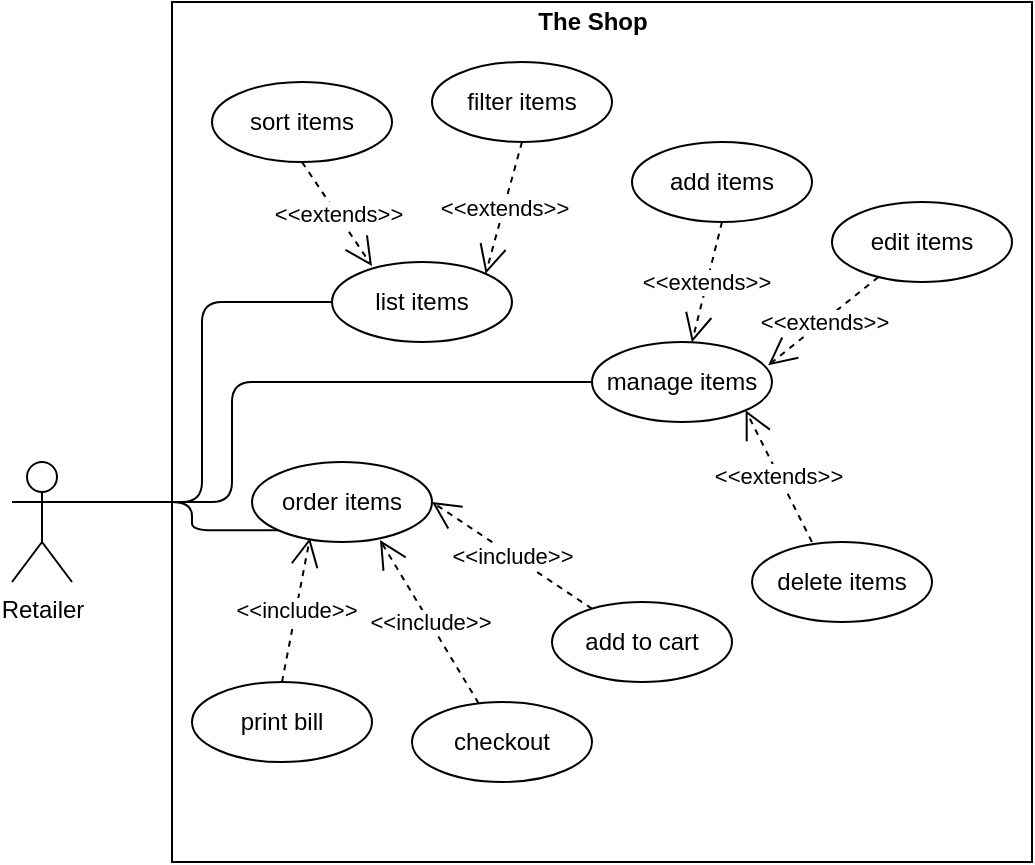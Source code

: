 <mxfile version="13.0.3" type="device"><diagram name="Page-1" id="c4acf3e9-155e-7222-9cf6-157b1a14988f"><mxGraphModel dx="1185" dy="685" grid="1" gridSize="10" guides="1" tooltips="1" connect="1" arrows="1" fold="1" page="1" pageScale="1" pageWidth="850" pageHeight="500" background="#ffffff" math="0" shadow="0"><root><mxCell id="0"/><mxCell id="1" parent="0"/><mxCell id="-eRm0l4T4q9Fewf6XY7y-1" value="Retailer" style="shape=umlActor;verticalLabelPosition=bottom;labelBackgroundColor=#ffffff;verticalAlign=top;html=1;outlineConnect=0;" vertex="1" parent="1"><mxGeometry x="130" y="280" width="30" height="60" as="geometry"/></mxCell><mxCell id="-eRm0l4T4q9Fewf6XY7y-6" value="" style="rounded=0;whiteSpace=wrap;html=1;" vertex="1" parent="1"><mxGeometry x="210" y="50" width="430" height="430" as="geometry"/></mxCell><mxCell id="-eRm0l4T4q9Fewf6XY7y-7" value="&lt;b&gt;The Shop&lt;br&gt;&lt;/b&gt;" style="text;html=1;align=center;verticalAlign=middle;resizable=0;points=[];autosize=1;" vertex="1" parent="1"><mxGeometry x="385" y="50" width="70" height="20" as="geometry"/></mxCell><mxCell id="-eRm0l4T4q9Fewf6XY7y-8" value="sort items" style="ellipse;whiteSpace=wrap;html=1;" vertex="1" parent="1"><mxGeometry x="230" y="90" width="90" height="40" as="geometry"/></mxCell><mxCell id="-eRm0l4T4q9Fewf6XY7y-13" value="filter items" style="ellipse;whiteSpace=wrap;html=1;" vertex="1" parent="1"><mxGeometry x="340" y="80" width="90" height="40" as="geometry"/></mxCell><mxCell id="-eRm0l4T4q9Fewf6XY7y-14" value="add to cart" style="ellipse;whiteSpace=wrap;html=1;" vertex="1" parent="1"><mxGeometry x="400" y="350" width="90" height="40" as="geometry"/></mxCell><mxCell id="-eRm0l4T4q9Fewf6XY7y-15" value="checkout" style="ellipse;whiteSpace=wrap;html=1;" vertex="1" parent="1"><mxGeometry x="330" y="400" width="90" height="40" as="geometry"/></mxCell><mxCell id="-eRm0l4T4q9Fewf6XY7y-16" value="order items" style="ellipse;whiteSpace=wrap;html=1;" vertex="1" parent="1"><mxGeometry x="250" y="280" width="90" height="40" as="geometry"/></mxCell><mxCell id="-eRm0l4T4q9Fewf6XY7y-18" value="list items" style="ellipse;whiteSpace=wrap;html=1;" vertex="1" parent="1"><mxGeometry x="290" y="180" width="90" height="40" as="geometry"/></mxCell><mxCell id="-eRm0l4T4q9Fewf6XY7y-19" value="&amp;lt;&amp;lt;extends&amp;gt;&amp;gt;" style="endArrow=open;endSize=12;dashed=1;html=1;entryX=1;entryY=0;entryDx=0;entryDy=0;exitX=0.5;exitY=1;exitDx=0;exitDy=0;" edge="1" parent="1" source="-eRm0l4T4q9Fewf6XY7y-13" target="-eRm0l4T4q9Fewf6XY7y-18"><mxGeometry width="160" relative="1" as="geometry"><mxPoint x="420" y="270" as="sourcePoint"/><mxPoint x="580" y="270" as="targetPoint"/></mxGeometry></mxCell><mxCell id="-eRm0l4T4q9Fewf6XY7y-20" value="&amp;lt;&amp;lt;extends&amp;gt;&amp;gt;" style="endArrow=open;endSize=12;dashed=1;html=1;exitX=0.5;exitY=1;exitDx=0;exitDy=0;entryX=0.222;entryY=0.05;entryDx=0;entryDy=0;entryPerimeter=0;" edge="1" parent="1" source="-eRm0l4T4q9Fewf6XY7y-8" target="-eRm0l4T4q9Fewf6XY7y-18"><mxGeometry width="160" relative="1" as="geometry"><mxPoint x="375" y="130" as="sourcePoint"/><mxPoint x="290" y="180" as="targetPoint"/></mxGeometry></mxCell><mxCell id="-eRm0l4T4q9Fewf6XY7y-21" value="" style="endArrow=none;html=1;edgeStyle=orthogonalEdgeStyle;exitX=0;exitY=0.5;exitDx=0;exitDy=0;entryX=1;entryY=0.333;entryDx=0;entryDy=0;entryPerimeter=0;" edge="1" parent="1" source="-eRm0l4T4q9Fewf6XY7y-18" target="-eRm0l4T4q9Fewf6XY7y-1"><mxGeometry relative="1" as="geometry"><mxPoint x="450" y="260" as="sourcePoint"/><mxPoint x="610" y="260" as="targetPoint"/></mxGeometry></mxCell><mxCell id="-eRm0l4T4q9Fewf6XY7y-24" value="" style="endArrow=none;html=1;edgeStyle=orthogonalEdgeStyle;entryX=0;entryY=1;entryDx=0;entryDy=0;" edge="1" parent="1" target="-eRm0l4T4q9Fewf6XY7y-16"><mxGeometry relative="1" as="geometry"><mxPoint x="170" y="300" as="sourcePoint"/><mxPoint x="610" y="260" as="targetPoint"/><Array as="points"><mxPoint x="220" y="300"/><mxPoint x="220" y="314"/></Array></mxGeometry></mxCell><mxCell id="-eRm0l4T4q9Fewf6XY7y-27" value="&amp;lt;&amp;lt;include&amp;gt;&amp;gt;" style="endArrow=open;endSize=12;dashed=1;html=1;" edge="1" parent="1" source="-eRm0l4T4q9Fewf6XY7y-15"><mxGeometry width="160" relative="1" as="geometry"><mxPoint x="375" y="130" as="sourcePoint"/><mxPoint x="314" y="319" as="targetPoint"/></mxGeometry></mxCell><mxCell id="-eRm0l4T4q9Fewf6XY7y-28" value="&amp;lt;&amp;lt;include&amp;gt;&amp;gt;" style="endArrow=open;endSize=12;dashed=1;html=1;entryX=1;entryY=0.5;entryDx=0;entryDy=0;" edge="1" parent="1" source="-eRm0l4T4q9Fewf6XY7y-14" target="-eRm0l4T4q9Fewf6XY7y-16"><mxGeometry width="160" relative="1" as="geometry"><mxPoint x="378.506" y="381.392" as="sourcePoint"/><mxPoint x="329.21" y="325.84" as="targetPoint"/></mxGeometry></mxCell><mxCell id="-eRm0l4T4q9Fewf6XY7y-29" value="print bill" style="ellipse;whiteSpace=wrap;html=1;" vertex="1" parent="1"><mxGeometry x="220" y="390" width="90" height="40" as="geometry"/></mxCell><mxCell id="-eRm0l4T4q9Fewf6XY7y-30" value="&amp;lt;&amp;lt;include&amp;gt;&amp;gt;" style="endArrow=open;endSize=12;dashed=1;html=1;entryX=0.322;entryY=0.95;entryDx=0;entryDy=0;entryPerimeter=0;exitX=0.5;exitY=0;exitDx=0;exitDy=0;" edge="1" parent="1" source="-eRm0l4T4q9Fewf6XY7y-29" target="-eRm0l4T4q9Fewf6XY7y-16"><mxGeometry width="160" relative="1" as="geometry"><mxPoint x="378.506" y="381.392" as="sourcePoint"/><mxPoint x="329.21" y="325.84" as="targetPoint"/></mxGeometry></mxCell><mxCell id="-eRm0l4T4q9Fewf6XY7y-31" value="manage items" style="ellipse;whiteSpace=wrap;html=1;" vertex="1" parent="1"><mxGeometry x="420" y="220" width="90" height="40" as="geometry"/></mxCell><mxCell id="-eRm0l4T4q9Fewf6XY7y-32" value="add items" style="ellipse;whiteSpace=wrap;html=1;" vertex="1" parent="1"><mxGeometry x="440" y="120" width="90" height="40" as="geometry"/></mxCell><mxCell id="-eRm0l4T4q9Fewf6XY7y-33" value="edit items" style="ellipse;whiteSpace=wrap;html=1;" vertex="1" parent="1"><mxGeometry x="540" y="150" width="90" height="40" as="geometry"/></mxCell><mxCell id="-eRm0l4T4q9Fewf6XY7y-34" value="&amp;lt;&amp;lt;extends&amp;gt;&amp;gt;" style="endArrow=open;endSize=12;dashed=1;html=1;exitX=0.5;exitY=1;exitDx=0;exitDy=0;" edge="1" parent="1" source="-eRm0l4T4q9Fewf6XY7y-32" target="-eRm0l4T4q9Fewf6XY7y-31"><mxGeometry width="160" relative="1" as="geometry"><mxPoint x="375" y="130" as="sourcePoint"/><mxPoint x="356.82" y="185.858" as="targetPoint"/></mxGeometry></mxCell><mxCell id="-eRm0l4T4q9Fewf6XY7y-35" value="&amp;lt;&amp;lt;extends&amp;gt;&amp;gt;" style="endArrow=open;endSize=12;dashed=1;html=1;entryX=0.979;entryY=0.291;entryDx=0;entryDy=0;entryPerimeter=0;" edge="1" parent="1" source="-eRm0l4T4q9Fewf6XY7y-33" target="-eRm0l4T4q9Fewf6XY7y-31"><mxGeometry width="160" relative="1" as="geometry"><mxPoint x="385" y="140" as="sourcePoint"/><mxPoint x="366.82" y="195.858" as="targetPoint"/></mxGeometry></mxCell><mxCell id="-eRm0l4T4q9Fewf6XY7y-58" value="delete items" style="ellipse;whiteSpace=wrap;html=1;" vertex="1" parent="1"><mxGeometry x="500" y="320" width="90" height="40" as="geometry"/></mxCell><mxCell id="-eRm0l4T4q9Fewf6XY7y-59" value="&amp;lt;&amp;lt;extends&amp;gt;&amp;gt;" style="endArrow=open;endSize=12;dashed=1;html=1;entryX=1;entryY=1;entryDx=0;entryDy=0;exitX=0.333;exitY=0;exitDx=0;exitDy=0;exitPerimeter=0;" edge="1" parent="1" source="-eRm0l4T4q9Fewf6XY7y-58" target="-eRm0l4T4q9Fewf6XY7y-31"><mxGeometry width="160" relative="1" as="geometry"><mxPoint x="625" y="160.0" as="sourcePoint"/><mxPoint x="556.759" y="215.831" as="targetPoint"/></mxGeometry></mxCell><mxCell id="-eRm0l4T4q9Fewf6XY7y-66" value="" style="endArrow=none;html=1;edgeStyle=orthogonalEdgeStyle;entryX=0;entryY=0.5;entryDx=0;entryDy=0;" edge="1" parent="1" target="-eRm0l4T4q9Fewf6XY7y-31"><mxGeometry relative="1" as="geometry"><mxPoint x="190" y="300" as="sourcePoint"/><mxPoint x="420" y="250" as="targetPoint"/><Array as="points"><mxPoint x="240" y="300"/><mxPoint x="240" y="240"/></Array></mxGeometry></mxCell></root></mxGraphModel></diagram></mxfile>